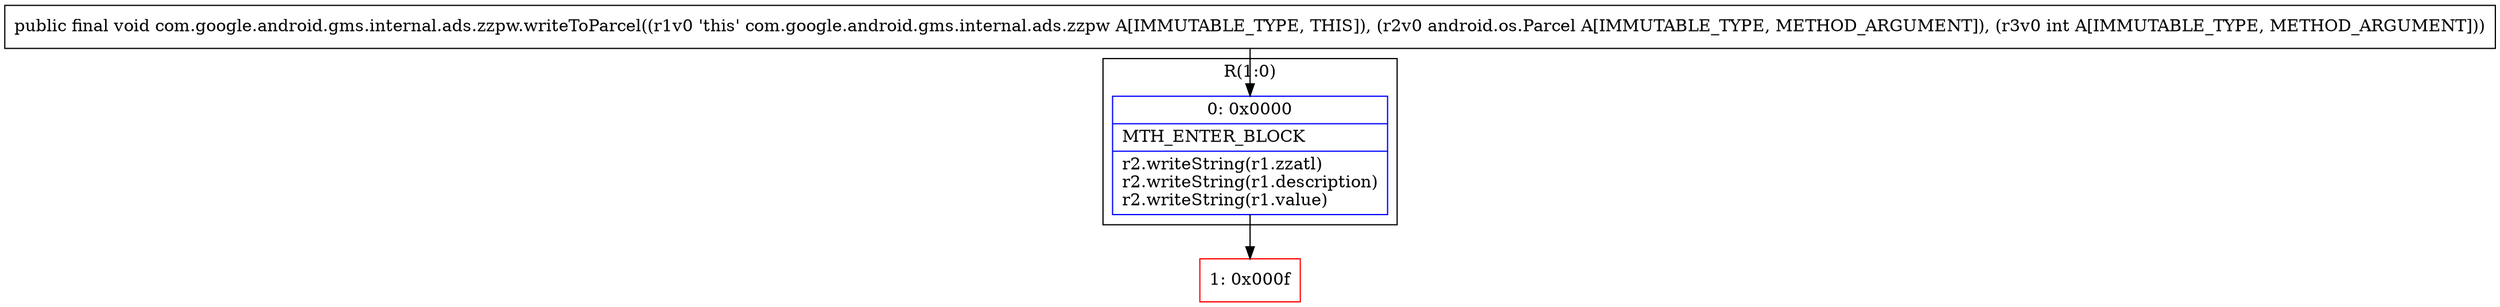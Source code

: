 digraph "CFG forcom.google.android.gms.internal.ads.zzpw.writeToParcel(Landroid\/os\/Parcel;I)V" {
subgraph cluster_Region_1303260775 {
label = "R(1:0)";
node [shape=record,color=blue];
Node_0 [shape=record,label="{0\:\ 0x0000|MTH_ENTER_BLOCK\l|r2.writeString(r1.zzatl)\lr2.writeString(r1.description)\lr2.writeString(r1.value)\l}"];
}
Node_1 [shape=record,color=red,label="{1\:\ 0x000f}"];
MethodNode[shape=record,label="{public final void com.google.android.gms.internal.ads.zzpw.writeToParcel((r1v0 'this' com.google.android.gms.internal.ads.zzpw A[IMMUTABLE_TYPE, THIS]), (r2v0 android.os.Parcel A[IMMUTABLE_TYPE, METHOD_ARGUMENT]), (r3v0 int A[IMMUTABLE_TYPE, METHOD_ARGUMENT])) }"];
MethodNode -> Node_0;
Node_0 -> Node_1;
}

